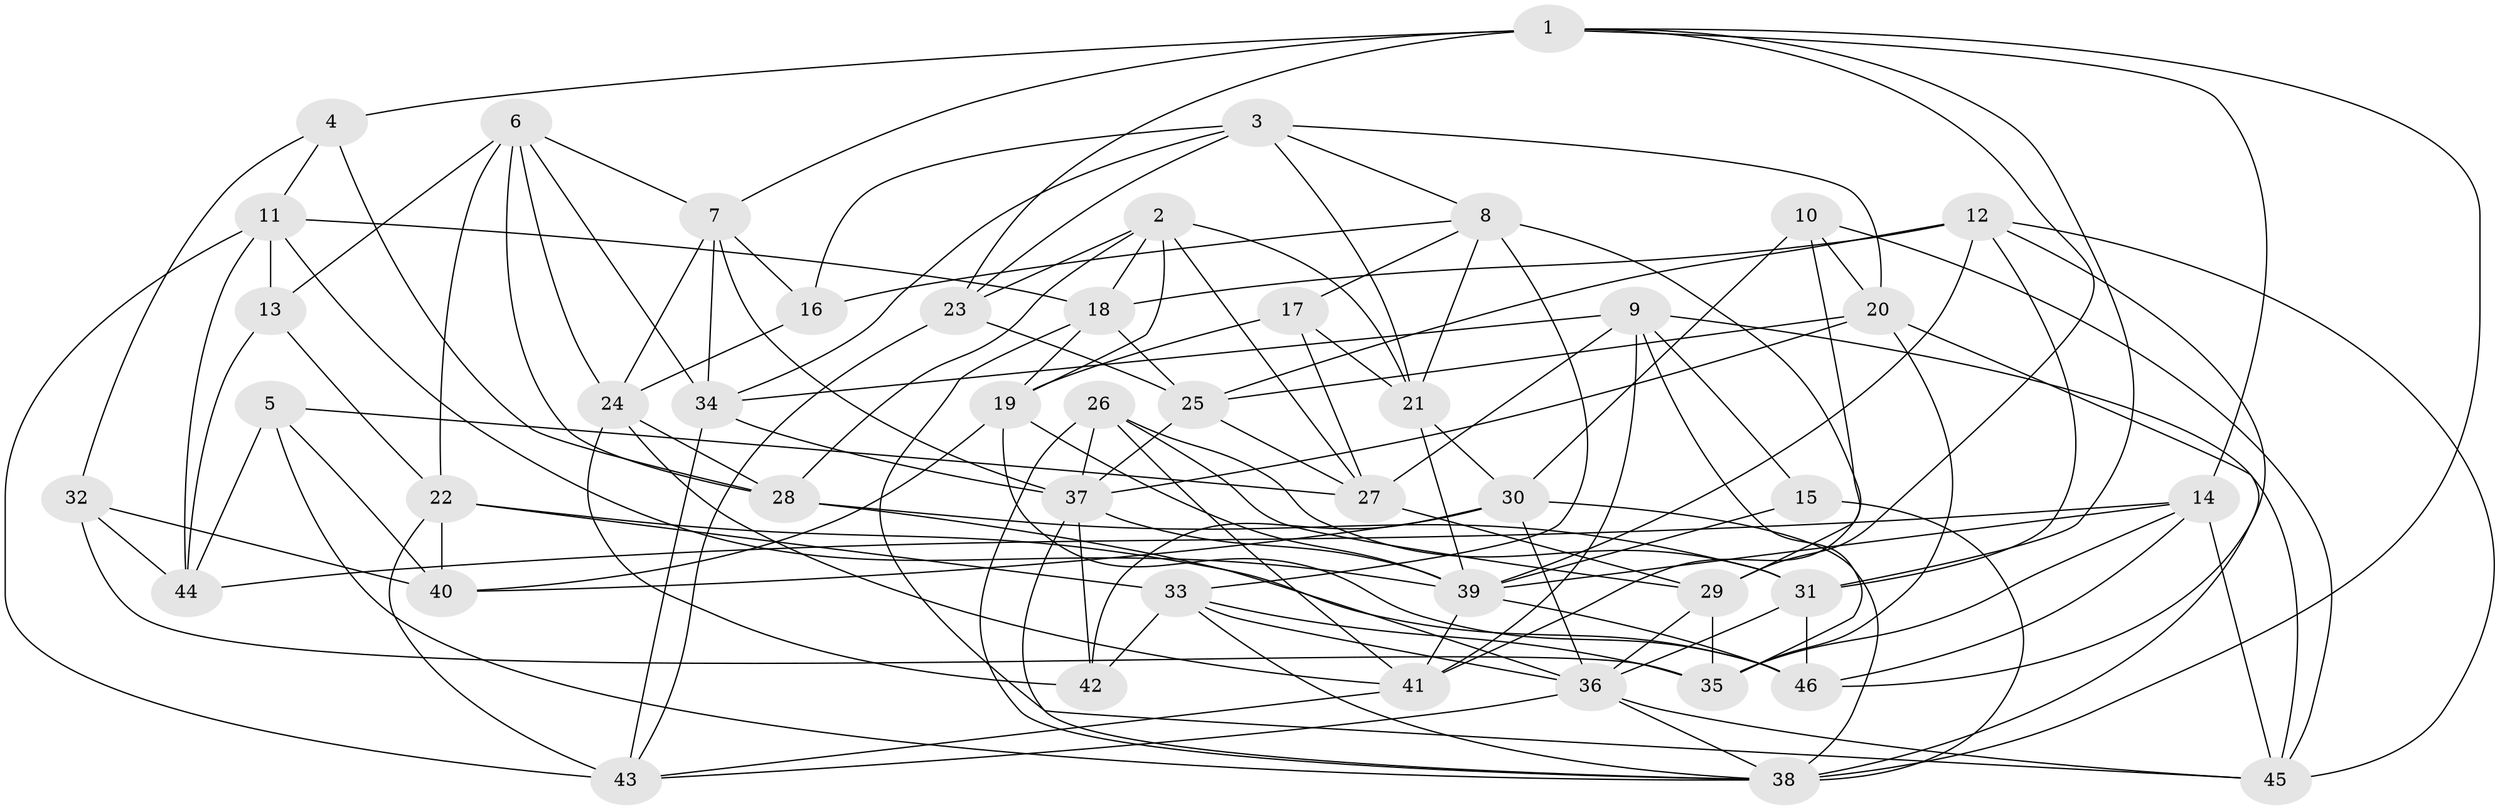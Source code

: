// original degree distribution, {4: 1.0}
// Generated by graph-tools (version 1.1) at 2025/26/03/09/25 03:26:52]
// undirected, 46 vertices, 132 edges
graph export_dot {
graph [start="1"]
  node [color=gray90,style=filled];
  1;
  2;
  3;
  4;
  5;
  6;
  7;
  8;
  9;
  10;
  11;
  12;
  13;
  14;
  15;
  16;
  17;
  18;
  19;
  20;
  21;
  22;
  23;
  24;
  25;
  26;
  27;
  28;
  29;
  30;
  31;
  32;
  33;
  34;
  35;
  36;
  37;
  38;
  39;
  40;
  41;
  42;
  43;
  44;
  45;
  46;
  1 -- 4 [weight=1.0];
  1 -- 7 [weight=1.0];
  1 -- 14 [weight=1.0];
  1 -- 23 [weight=2.0];
  1 -- 29 [weight=1.0];
  1 -- 31 [weight=1.0];
  1 -- 38 [weight=1.0];
  2 -- 18 [weight=1.0];
  2 -- 19 [weight=1.0];
  2 -- 21 [weight=1.0];
  2 -- 23 [weight=1.0];
  2 -- 27 [weight=1.0];
  2 -- 28 [weight=1.0];
  3 -- 8 [weight=1.0];
  3 -- 16 [weight=1.0];
  3 -- 20 [weight=1.0];
  3 -- 21 [weight=1.0];
  3 -- 23 [weight=1.0];
  3 -- 34 [weight=1.0];
  4 -- 11 [weight=1.0];
  4 -- 28 [weight=1.0];
  4 -- 32 [weight=1.0];
  5 -- 27 [weight=1.0];
  5 -- 38 [weight=1.0];
  5 -- 40 [weight=1.0];
  5 -- 44 [weight=1.0];
  6 -- 7 [weight=1.0];
  6 -- 13 [weight=1.0];
  6 -- 22 [weight=1.0];
  6 -- 24 [weight=1.0];
  6 -- 28 [weight=1.0];
  6 -- 34 [weight=1.0];
  7 -- 16 [weight=1.0];
  7 -- 24 [weight=1.0];
  7 -- 34 [weight=1.0];
  7 -- 37 [weight=1.0];
  8 -- 16 [weight=1.0];
  8 -- 17 [weight=1.0];
  8 -- 21 [weight=1.0];
  8 -- 29 [weight=1.0];
  8 -- 33 [weight=1.0];
  9 -- 15 [weight=1.0];
  9 -- 27 [weight=1.0];
  9 -- 34 [weight=1.0];
  9 -- 35 [weight=1.0];
  9 -- 41 [weight=1.0];
  9 -- 45 [weight=1.0];
  10 -- 20 [weight=1.0];
  10 -- 30 [weight=1.0];
  10 -- 41 [weight=1.0];
  10 -- 45 [weight=1.0];
  11 -- 13 [weight=1.0];
  11 -- 18 [weight=1.0];
  11 -- 39 [weight=1.0];
  11 -- 43 [weight=1.0];
  11 -- 44 [weight=1.0];
  12 -- 18 [weight=1.0];
  12 -- 25 [weight=1.0];
  12 -- 31 [weight=1.0];
  12 -- 39 [weight=1.0];
  12 -- 45 [weight=1.0];
  12 -- 46 [weight=1.0];
  13 -- 22 [weight=1.0];
  13 -- 44 [weight=1.0];
  14 -- 35 [weight=1.0];
  14 -- 39 [weight=1.0];
  14 -- 44 [weight=1.0];
  14 -- 45 [weight=1.0];
  14 -- 46 [weight=1.0];
  15 -- 38 [weight=2.0];
  15 -- 39 [weight=1.0];
  16 -- 24 [weight=1.0];
  17 -- 19 [weight=1.0];
  17 -- 21 [weight=1.0];
  17 -- 27 [weight=1.0];
  18 -- 19 [weight=1.0];
  18 -- 25 [weight=1.0];
  18 -- 45 [weight=1.0];
  19 -- 39 [weight=1.0];
  19 -- 40 [weight=1.0];
  19 -- 46 [weight=1.0];
  20 -- 25 [weight=1.0];
  20 -- 35 [weight=1.0];
  20 -- 37 [weight=1.0];
  20 -- 38 [weight=1.0];
  21 -- 30 [weight=1.0];
  21 -- 39 [weight=1.0];
  22 -- 33 [weight=1.0];
  22 -- 40 [weight=1.0];
  22 -- 43 [weight=1.0];
  22 -- 46 [weight=1.0];
  23 -- 25 [weight=1.0];
  23 -- 43 [weight=1.0];
  24 -- 28 [weight=1.0];
  24 -- 41 [weight=1.0];
  24 -- 42 [weight=1.0];
  25 -- 27 [weight=1.0];
  25 -- 37 [weight=1.0];
  26 -- 29 [weight=1.0];
  26 -- 31 [weight=1.0];
  26 -- 37 [weight=2.0];
  26 -- 38 [weight=1.0];
  26 -- 41 [weight=1.0];
  27 -- 29 [weight=1.0];
  28 -- 31 [weight=1.0];
  28 -- 36 [weight=1.0];
  29 -- 35 [weight=1.0];
  29 -- 36 [weight=1.0];
  30 -- 36 [weight=1.0];
  30 -- 38 [weight=1.0];
  30 -- 40 [weight=1.0];
  30 -- 42 [weight=1.0];
  31 -- 36 [weight=1.0];
  31 -- 46 [weight=1.0];
  32 -- 35 [weight=1.0];
  32 -- 40 [weight=2.0];
  32 -- 44 [weight=2.0];
  33 -- 35 [weight=1.0];
  33 -- 36 [weight=1.0];
  33 -- 38 [weight=1.0];
  33 -- 42 [weight=1.0];
  34 -- 37 [weight=1.0];
  34 -- 43 [weight=1.0];
  36 -- 38 [weight=1.0];
  36 -- 43 [weight=1.0];
  36 -- 45 [weight=1.0];
  37 -- 38 [weight=1.0];
  37 -- 39 [weight=2.0];
  37 -- 42 [weight=1.0];
  39 -- 41 [weight=1.0];
  39 -- 46 [weight=1.0];
  41 -- 43 [weight=1.0];
}
